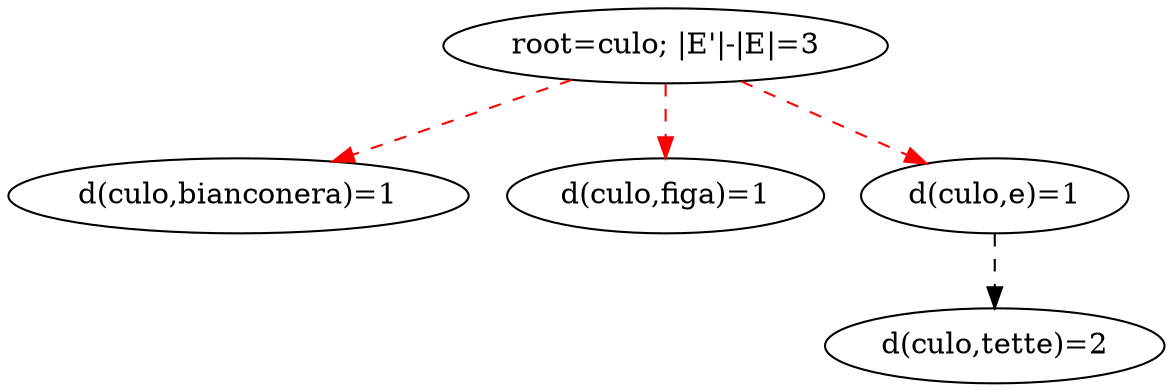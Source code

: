 digraph out {
bianconera [label="d(culo,bianconera)=1"];
figa [label="d(culo,figa)=1"];
tette [label="d(culo,tette)=2"];
e [label="d(culo,e)=1"];
e -> tette [style=dashed];
culo [label="root=culo; |E'|-|E|=3"];
culo -> bianconera [style=dashed, color=red];
culo -> figa [style=dashed, color=red];
culo -> e [style=dashed, color=red];
}
